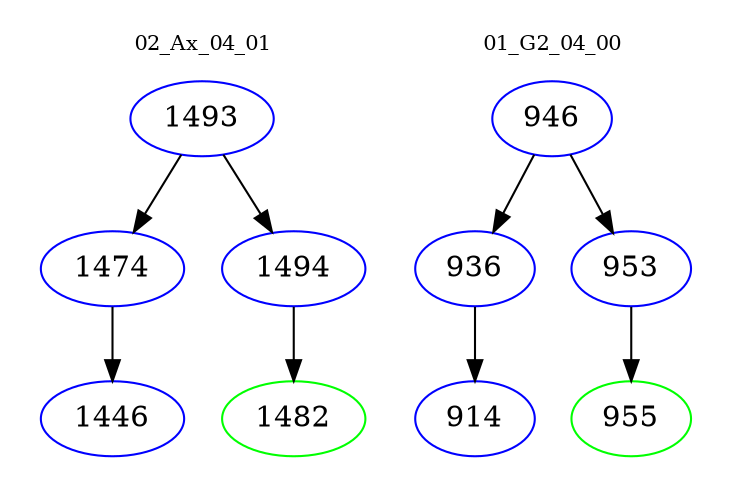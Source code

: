 digraph{
subgraph cluster_0 {
color = white
label = "02_Ax_04_01";
fontsize=10;
T0_1493 [label="1493", color="blue"]
T0_1493 -> T0_1474 [color="black"]
T0_1474 [label="1474", color="blue"]
T0_1474 -> T0_1446 [color="black"]
T0_1446 [label="1446", color="blue"]
T0_1493 -> T0_1494 [color="black"]
T0_1494 [label="1494", color="blue"]
T0_1494 -> T0_1482 [color="black"]
T0_1482 [label="1482", color="green"]
}
subgraph cluster_1 {
color = white
label = "01_G2_04_00";
fontsize=10;
T1_946 [label="946", color="blue"]
T1_946 -> T1_936 [color="black"]
T1_936 [label="936", color="blue"]
T1_936 -> T1_914 [color="black"]
T1_914 [label="914", color="blue"]
T1_946 -> T1_953 [color="black"]
T1_953 [label="953", color="blue"]
T1_953 -> T1_955 [color="black"]
T1_955 [label="955", color="green"]
}
}
